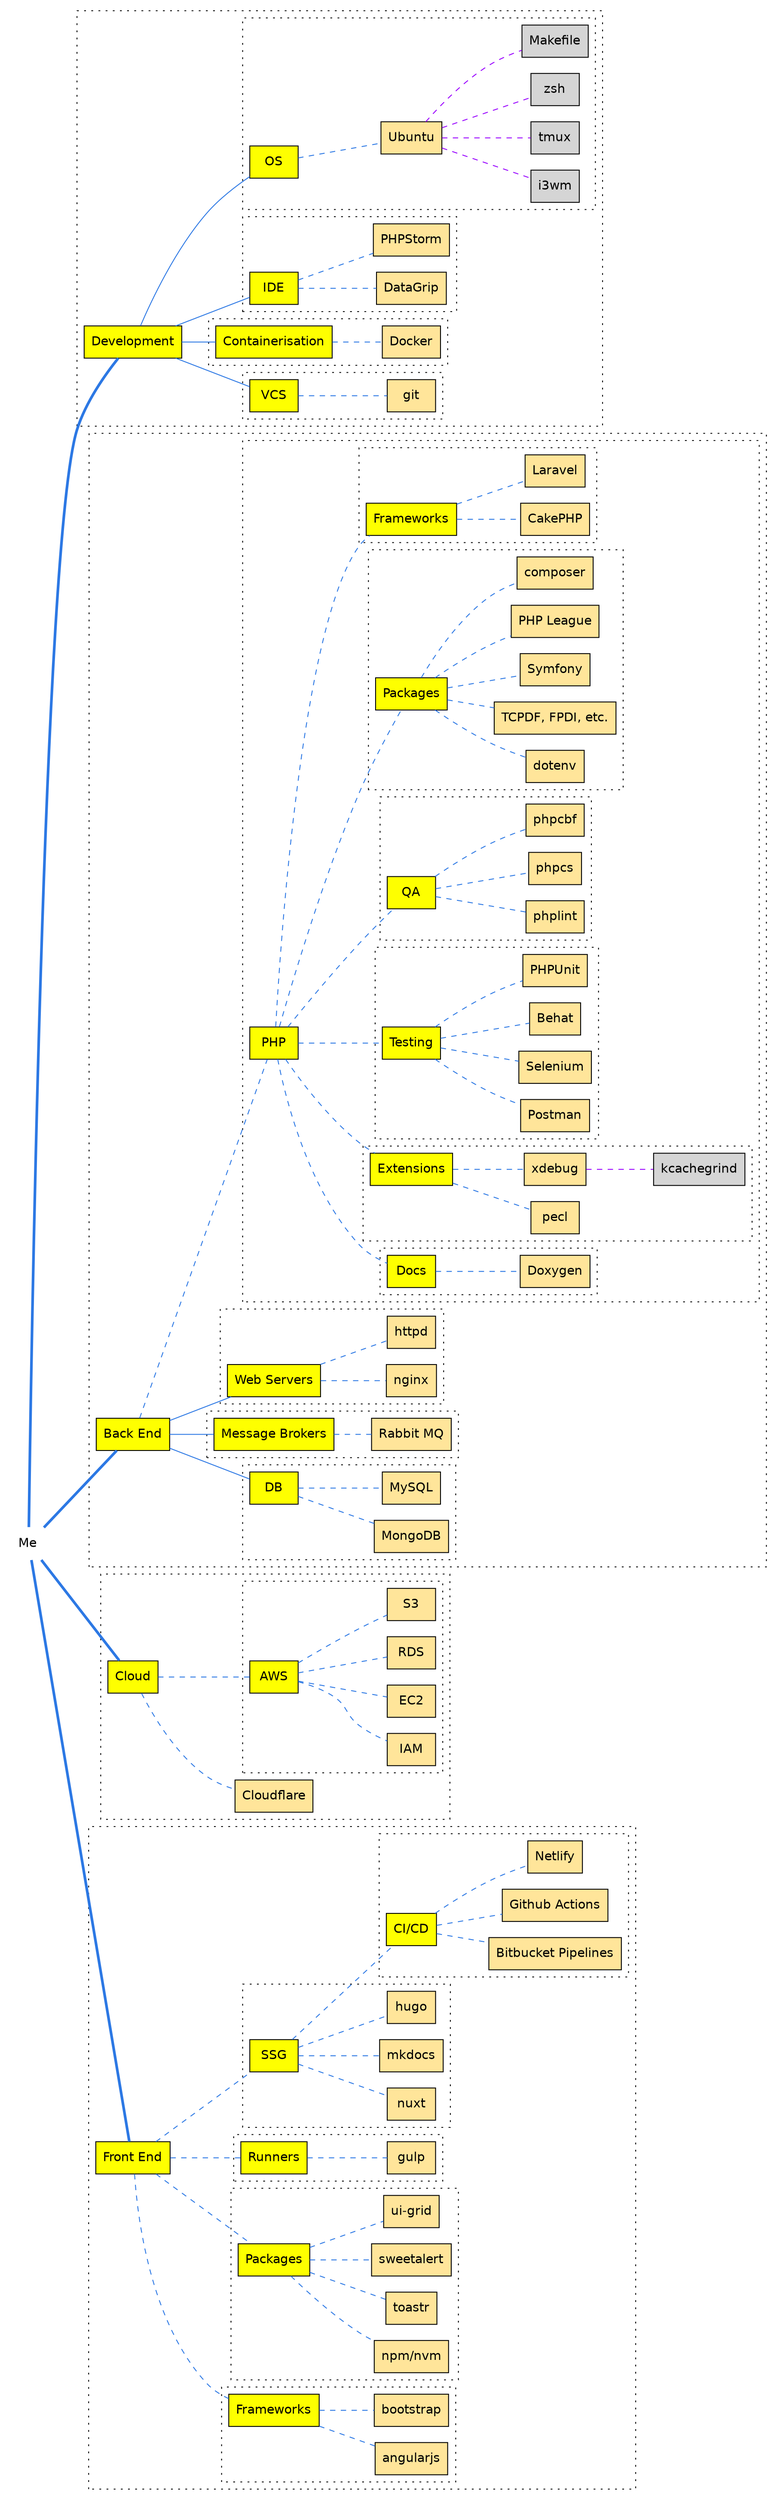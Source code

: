 digraph {
    rankdir=LR;

    me [label="Me" shape="none" fontname = "helvetica"];

    subgraph cluster_development {
        graph[style=dotted];
        dev_setup [label="Development" shape="box" style=filled, fillcolor="#feff00" fontname = "helvetica"];

        vcs [label="VCS" shape="box" style=filled, fillcolor="#feff00" fontname = "helvetica"];
        subgraph cluster_vcs {
            graph[style=dotted];
            git [label="git" shape="box" style=filled, fillcolor="#ffe59a" fontname = "helvetica"];

            vcs -> git [style=dashed, color="#2c78e4" arrowhead=none];
        }
        dev_setup -> vcs [color="#2c78e4" arrowhead=none];

        container [label="Containerisation" shape="box" style=filled, fillcolor="#feff00" fontname = "helvetica"];
        subgraph cluster_containerisation {
            graph[style=dotted];
            docker [label="Docker" shape="box" style=filled, fillcolor="#ffe59a" fontname = "helvetica" URL="https://www.docker.com"];

            container -> docker [style=dashed, color="#2c78e4" arrowhead=none];
        }
        dev_setup -> container [color="#2c78e4" arrowhead=none];

        ide [label="IDE" shape="box" style=filled, fillcolor="#feff00" fontname = "helvetica"];
        subgraph cluster_ide {
            graph[style=dotted];
            datagrip [label="DataGrip" shape="box" style=filled, fillcolor="#ffe59a" fontname = "helvetica"];
            phpstorm [label="PHPStorm" shape="box" style=filled, fillcolor="#ffe59a" fontname = "helvetica"];

            ide -> datagrip [style=dashed, color="#2c78e4" arrowhead=none];
            ide -> phpstorm [style=dashed, color="#2c78e4" arrowhead=none];
        }
        dev_setup -> ide [color="#2c78e4" arrowhead=none];

        os [label="OS" shape="box" style=filled, fillcolor="#feff00" fontname = "helvetica"];
        subgraph cluster_os {
            graph[style=dotted];
            ubuntu [label="Ubuntu" shape="box" style=filled, fillcolor="#ffe59a" fontname = "helvetica"];
            i3wm [label="i3wm" shape="box" style=filled, fillcolor="#d5d5d5" fontname = "helvetica"];
            tmux [label="tmux" shape="box" style=filled, fillcolor="#d5d5d5" fontname = "helvetica"];
            zsh [label="zsh" shape="box" style=filled, fillcolor="#d5d5d5" fontname = "helvetica"];
            make [label="Makefile" shape="box" style=filled, fillcolor="#d5d5d5" fontname = "helvetica"];

            os -> ubuntu [style=dashed, color="#2c78e4" arrowhead=none];
            ubuntu -> i3wm [style=dashed, color="#9900ff" arrowhead=none];
            ubuntu -> tmux [style=dashed, color="#9900ff" arrowhead=none];
            ubuntu -> zsh [style=dashed, color="#9900ff" arrowhead=none];
            ubuntu -> make [style=dashed, color="#9900ff" arrowhead=none];
        }
        dev_setup -> os [color="#2c78e4" arrowhead=none];
    }
    me -> dev_setup [color="#2c78e4" penwidth=3  arrowhead=none];

    subgraph cluster_back_end {
        graph[style=dotted];
        back_end [label="Back End" shape="box" style=filled, fillcolor="#feff00" fontname = "helvetica"];
        
        database [label="DB" shape="box" style=filled, fillcolor="#feff00" fontname = "helvetica"];
        subgraph cluster_database {
            graph[style=dotted];
            mongodb [label="MongoDB" shape="box" style=filled, fillcolor="#ffe59a" fontname = "helvetica"];
            mysql [label="MySQL" shape="box" style=filled, fillcolor="#ffe59a" fontname = "helvetica"];

            database -> mongodb [style=dashed, color="#2c78e4" arrowhead=none];
            database -> mysql [style=dashed, color="#2c78e4" arrowhead=none];
        }
        back_end -> database  [color="#2c78e4" arrowhead=none];

        message_brokers [label="Message Brokers" shape="box" style=filled, fillcolor="#feff00" fontname = "helvetica"];
        subgraph cluster_message_brokers {
            graph[style=dotted];
            rabbitmq [label="Rabbit MQ" shape="box" style=filled, fillcolor="#ffe59a" fontname = "helvetica"];
            message_brokers -> rabbitmq [style=dashed, color="#2c78e4" arrowhead=none];
        }
        back_end -> message_brokers [color="#2c78e4" arrowhead=none];

        servers [label="Web Servers" shape="box" style=filled, fillcolor="#feff00" fontname = "helvetica"];
        subgraph cluster_servers {
            graph[style=dotted];
            nginx [label="nginx" shape="box" style=filled, fillcolor="#ffe59a" fontname = "helvetica"];
            apache [label="httpd" shape="box" style=filled, fillcolor="#ffe59a" fontname = "helvetica"];

            servers -> nginx [style=dashed, color="#2c78e4" arrowhead=none];
            servers -> apache [style=dashed, color="#2c78e4" arrowhead=none];
        }
        back_end -> servers [color="#2c78e4" arrowhead=none];

        subgraph cluster_php {
            php [label="PHP" shape="box" style=filled, fillcolor="#feff00" fontname = "helvetica"];

            php_docs [label="Docs" shape="box" style=filled, fillcolor="#feff00" fontname = "helvetica"];
            subgraph cluster_php_docs {
                graph[style=dotted];
                doxygen [label="Doxygen" shape="box" style=filled, fillcolor="#ffe59a" fontname = "helvetica"];

                php_docs -> doxygen [style=dashed, color="#2c78e4" arrowhead=none];
            }
            php -> php_docs [style=dashed, color="#2c78e4" arrowhead=none];

            php_ext [label="Extensions" shape="box" style=filled, fillcolor="#feff00" fontname = "helvetica"];
            subgraph cluster_php_ext {
                graph[style=dotted];
                pecl [label="pecl" shape="box" style=filled, fillcolor="#ffe59a" fontname = "helvetica"];
                xdebug [label="xdebug" shape="box" style=filled, fillcolor="#ffe59a" fontname = "helvetica"];
                kcachegrind [label="kcachegrind" shape="box" style=filled, fillcolor="#d5d5d5" fontname = "helvetica"];

                php_ext -> pecl [style=dashed, color="#2c78e4" arrowhead=none];
                php_ext -> xdebug [style=dashed, color="#2c78e4" arrowhead=none];
                xdebug -> kcachegrind [style=dashed, color="#9900ff" arrowhead=none];
            }
            php -> php_ext [style=dashed, color="#2c78e4" arrowhead=none];

            php_testing [label="Testing" shape="box" style=filled, fillcolor="#feff00" fontname = "helvetica"];
            subgraph cluster_php_testing {
                graph[style=dotted];
                postman [label="Postman" shape="box" style=filled, fillcolor="#ffe59a" fontname = "helvetica"];
                selenium [label="Selenium" shape="box" style=filled, fillcolor="#ffe59a" fontname = "helvetica"];
                behat [label="Behat" shape="box" style=filled, fillcolor="#ffe59a" fontname = "helvetica"];
                phpunit [label="PHPUnit" shape="box" style=filled, fillcolor="#ffe59a" fontname = "helvetica"];

                php_testing -> phpunit [style=dashed, color="#2c78e4" arrowhead=none];
                php_testing -> behat [style=dashed, color="#2c78e4" arrowhead=none];
                php_testing -> selenium [style=dashed, color="#2c78e4" arrowhead=none];
                php_testing -> postman [style=dashed, color="#2c78e4" arrowhead=none];
            }
            php -> php_testing [style=dashed, color="#2c78e4" arrowhead=none];

            php_qa [label="QA" shape="box" style=filled, fillcolor="#feff00" fontname = "helvetica"];
            subgraph cluster_php_qa {
                graph[style=dotted];
                phplint [label="phplint" shape="box" style=filled, fillcolor="#ffe59a" fontname = "helvetica"];
                phpcs [label="phpcs" shape="box" style=filled, fillcolor="#ffe59a" fontname = "helvetica"];
                phpcbf [label="phpcbf" shape="box" style=filled, fillcolor="#ffe59a" fontname = "helvetica"];

                php_qa -> phplint [style=dashed, color="#2c78e4" arrowhead=none];
                php_qa -> phpcs [style=dashed, color="#2c78e4" arrowhead=none];
                php_qa -> phpcbf [style=dashed, color="#2c78e4" arrowhead=none];
            }
            php -> php_qa [style=dashed, color="#2c78e4" arrowhead=none];

            php_packages [label="Packages" shape="box" style=filled, fillcolor="#feff00" fontname = "helvetica"];
            subgraph cluster_php_packages {
                graph[style=dotted];
                dotenv [label="dotenv" shape="box" style=filled, fillcolor="#ffe59a" fontname = "helvetica"];
                tcpdf [label="TCPDF, FPDI, etc." shape="box" style=filled, fillcolor="#ffe59a" fontname = "helvetica"];
                symfony [label="Symfony" shape="box" style=filled, fillcolor="#ffe59a" fontname = "helvetica"];
                league [label="PHP League" shape="box" style=filled, fillcolor="#ffe59a" fontname = "helvetica"];
                composer [label="composer" shape="box" style=filled, fillcolor="#ffe59a" fontname = "helvetica"];

                php_packages -> composer [style=dashed, color="#2c78e4" arrowhead=none];
                php_packages -> league [style=dashed, color="#2c78e4" arrowhead=none];
                php_packages -> symfony [style=dashed, color="#2c78e4" arrowhead=none];
                php_packages -> tcpdf [style=dashed, color="#2c78e4" arrowhead=none];
                php_packages -> dotenv [style=dashed, color="#2c78e4" arrowhead=none];
            }
            php -> php_packages [style=dashed, color="#2c78e4" arrowhead=none];

            php_frameworks [label="Frameworks" shape="box" style=filled, fillcolor="#feff00" fontname = "helvetica"];
            subgraph cluster_php_frameworks {
                graph[style=dotted];
                cakephp [label="CakePHP" shape="box" style=filled, fillcolor="#ffe59a" fontname = "helvetica"];
                laravel [label="Laravel" shape="box" style=filled, fillcolor="#ffe59a" fontname = "helvetica"];

                php_frameworks -> cakephp [style=dashed, color="#2c78e4" arrowhead=none];
                php_frameworks -> laravel [style=dashed, color="#2c78e4" arrowhead=none];
            }
            php -> php_frameworks [style=dashed, color="#2c78e4" arrowhead=none];
        }

        back_end -> php  [style=dashed, color="#2c78e4" arrowhead=none];
    }
    me -> back_end [color="#2c78e4" penwidth=3  arrowhead=none];

    subgraph cluster_cloud {
        graph[style=dotted];
        cloud [label="Cloud" shape="box" style=filled, fillcolor="#feff00" fontname = "helvetica"];

        cloudflare [label="Cloudflare" shape="box" style=filled, fillcolor="#ffe59a" fontname = "helvetica"];
        cloud -> cloudflare [style=dashed, color="#2c78e4" arrowhead=none];

        subgraph cluster_aws {
            graph[style=dotted];
            aws [label="AWS" shape="box" style=filled, fillcolor="#feff00" fontname = "helvetica"];
            iam [label="IAM" shape="box" style=filled, fillcolor="#ffe59a" fontname = "helvetica"];
            ec2 [label="EC2" shape="box" style=filled, fillcolor="#ffe59a" fontname = "helvetica"];
            rds [label="RDS" shape="box" style=filled, fillcolor="#ffe59a" fontname = "helvetica"];
            s3 [label="S3" shape="box" style=filled, fillcolor="#ffe59a" fontname = "helvetica"];

            aws -> iam [style=dashed, color="#2c78e4" arrowhead=none];
            aws -> ec2 [style=dashed, color="#2c78e4" arrowhead=none];
            aws -> rds [style=dashed, color="#2c78e4" arrowhead=none];
            aws -> s3 [style=dashed, color="#2c78e4" arrowhead=none];
        }
        cloud -> aws [style=dashed, color="#2c78e4" arrowhead=none];

    }
    me -> cloud [color="#2c78e4" penwidth=3  arrowhead=none];

    front_end [label="Front End" shape="box" style=filled, fillcolor="#feff00" fontname = "helvetica"];
    subgraph cluster_front_end {
        graph[style=dotted];
        front_end_frameworks [label="Frameworks" shape="box" style=filled, fillcolor="#feff00" fontname = "helvetica"];
        subgraph cluster_front_end_frameworks {
            graph[style=dotted];
            angularjs [label="angularjs" shape="box" style=filled, fillcolor="#ffe59a" fontname = "helvetica"];
            bootstrap [label="bootstrap" shape="box" style=filled, fillcolor="#ffe59a" fontname = "helvetica"];

            front_end_frameworks -> bootstrap [style=dashed, color="#2c78e4" arrowhead=none];
            front_end_frameworks -> angularjs [style=dashed, color="#2c78e4" arrowhead=none];
        }
        front_end -> front_end_frameworks  [style=dashed, color="#2c78e4" arrowhead=none];

        front_end_packages [label="Packages" shape="box" style=filled, fillcolor="#feff00" fontname = "helvetica"];
        subgraph cluster_front_end_packages {
            graph[style=dotted];
            npm [label="npm/nvm" shape="box" style=filled, fillcolor="#ffe59a" fontname = "helvetica"];
            toastr [label="toastr" shape="box" style=filled, fillcolor="#ffe59a" fontname = "helvetica"];
            sweetalert [label="sweetalert" shape="box" style=filled, fillcolor="#ffe59a" fontname = "helvetica"];
            uigrid [label="ui-grid" shape="box" style=filled, fillcolor="#ffe59a" fontname = "helvetica"];

            front_end_packages -> npm [style=dashed, color="#2c78e4" arrowhead=none];
            front_end_packages -> toastr [style=dashed, color="#2c78e4" arrowhead=none];
            front_end_packages -> sweetalert [style=dashed, color="#2c78e4" arrowhead=none];
            front_end_packages -> uigrid [style=dashed, color="#2c78e4" arrowhead=none];
        }
        front_end -> front_end_packages  [style=dashed, color="#2c78e4" arrowhead=none];

        front_end_runners [label="Runners" shape="box" style=filled, fillcolor="#feff00" fontname = "helvetica"];
        subgraph cluster_front_end_runners {
            gulp [label="gulp" shape="box" style=filled, fillcolor="#ffe59a" fontname = "helvetica"];

            front_end_runners -> gulp [style=dashed, color="#2c78e4" arrowhead=none];
        }
        front_end -> front_end_runners [style=dashed, color="#2c78e4" arrowhead=none];

        front_end_ssg [label="SSG" shape="box" style=filled, fillcolor="#feff00" fontname = "helvetica"];
        subgraph cluster_front_end_ssg {
            graph[style=dotted];
            nuxt [label="nuxt" shape="box" style=filled, fillcolor="#ffe59a" fontname = "helvetica"];
            mkdocs [label="mkdocs" shape="box" style=filled, fillcolor="#ffe59a" fontname = "helvetica"];
            hugo [label="hugo" shape="box" style=filled, fillcolor="#ffe59a" fontname = "helvetica"];

            front_end_ssg -> mkdocs [style=dashed, color="#2c78e4" arrowhead=none];
            front_end_ssg -> nuxt [style=dashed, color="#2c78e4" arrowhead=none];
            front_end_ssg -> hugo [style=dashed, color="#2c78e4" arrowhead=none];
        }
        front_end -> front_end_ssg  [style=dashed, color="#2c78e4" arrowhead=none];

        front_end_ci_cd [label="CI/CD" shape="box" style=filled, fillcolor="#feff00" fontname = "helvetica"];
        subgraph cluster_front_end_ci_cd {
            graph[style=dotted];
            bitbucket_pipelines [label="Bitbucket Pipelines" shape="box" style=filled, fillcolor="#ffe59a" fontname = "helvetica"];
            github_actions [label="Github Actions" shape="box" style=filled, fillcolor="#ffe59a" fontname = "helvetica"];
            netlify [label="Netlify" shape="box" style=filled, fillcolor="#ffe59a" fontname = "helvetica"];

            front_end_ci_cd -> netlify [style=dashed, color="#2c78e4" arrowhead=none];
            front_end_ci_cd -> github_actions [style=dashed, color="#2c78e4" arrowhead=none];
            front_end_ci_cd -> bitbucket_pipelines [style=dashed, color="#2c78e4" arrowhead=none];
        }
        front_end_ssg -> front_end_ci_cd  [style=dashed, color="#2c78e4" arrowhead=none];
        
    }

    me -> front_end [color="#2c78e4" penwidth=3  arrowhead=none];
}
